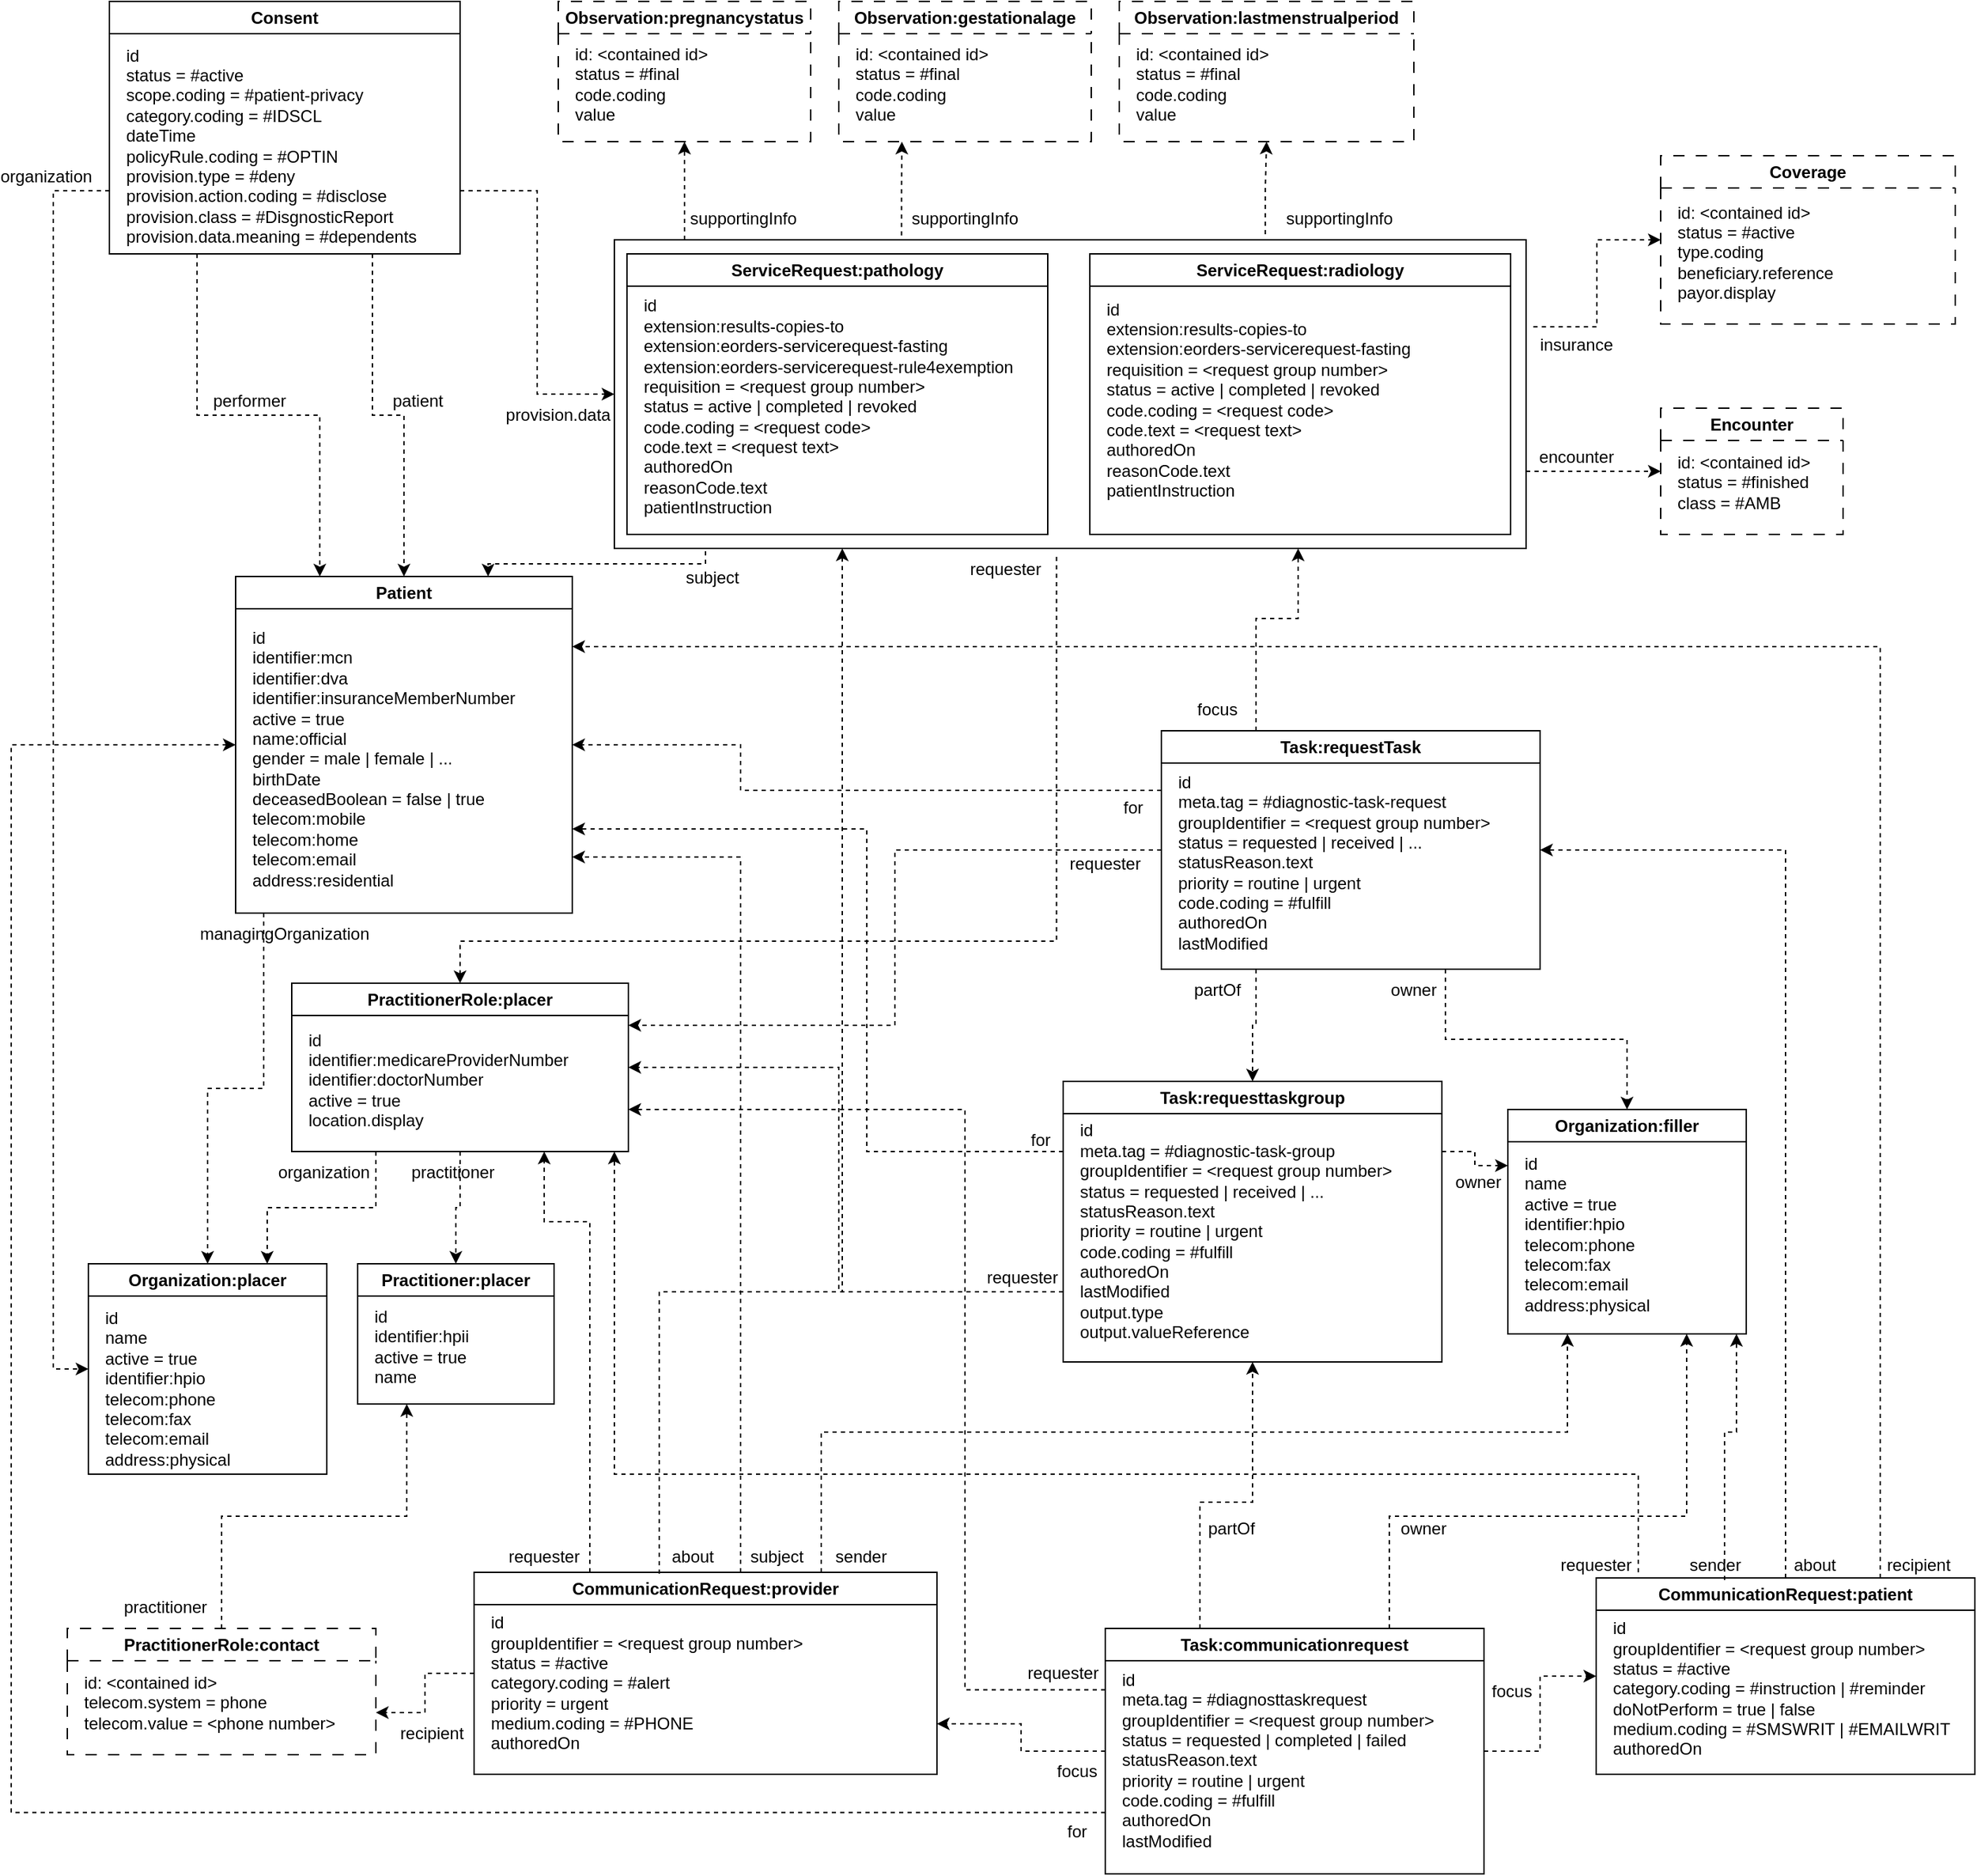 <mxfile version="22.0.3" type="device">
  <diagram name="Page-1" id="gE4kiXeh7UuOyHTcPQmp">
    <mxGraphModel dx="1434" dy="1176" grid="1" gridSize="10" guides="1" tooltips="1" connect="1" arrows="1" fold="1" page="1" pageScale="1" pageWidth="2000" pageHeight="2000" math="0" shadow="0">
      <root>
        <mxCell id="0" />
        <mxCell id="1" parent="0" />
        <mxCell id="3D396pU2Sm0mHhubN37W-6" value="Patient" style="swimlane;whiteSpace=wrap;html=1;" parent="1" vertex="1">
          <mxGeometry x="220" y="480" width="240" height="240" as="geometry" />
        </mxCell>
        <mxCell id="3D396pU2Sm0mHhubN37W-7" value="id&lt;br&gt;identifier:mcn&lt;br&gt;identifier:dva&lt;br&gt;identifier:insuranceMemberNumber&lt;br&gt;active = true&lt;br&gt;name:official&lt;br&gt;gender = male | female | ...&lt;br&gt;birthDate&lt;br&gt;deceasedBoolean = false | true&lt;br&gt;telecom:mobile&lt;br&gt;telecom:home&lt;br&gt;telecom:email&lt;br&gt;address:residential" style="text;html=1;align=left;verticalAlign=middle;resizable=0;points=[];autosize=1;strokeColor=none;fillColor=none;" parent="3D396pU2Sm0mHhubN37W-6" vertex="1">
          <mxGeometry x="10" y="30" width="210" height="200" as="geometry" />
        </mxCell>
        <mxCell id="3D396pU2Sm0mHhubN37W-8" value="Consent" style="swimlane;whiteSpace=wrap;html=1;" parent="1" vertex="1">
          <mxGeometry x="130" y="70" width="250" height="180" as="geometry">
            <mxRectangle x="100" y="100" width="90" height="30" as="alternateBounds" />
          </mxGeometry>
        </mxCell>
        <mxCell id="3D396pU2Sm0mHhubN37W-9" value="id&lt;br&gt;status = #active&lt;br&gt;scope.coding = #patient-privacy&lt;br&gt;category.coding = #IDSCL&lt;br&gt;dateTime&lt;br&gt;policyRule.coding = #OPTIN&lt;br&gt;provision.type = #deny&lt;br&gt;provision.action.coding = #disclose&lt;br&gt;provision.class = #DisgnosticReport&lt;br&gt;provision.data.meaning = #dependents" style="text;html=1;align=left;verticalAlign=middle;resizable=0;points=[];autosize=1;strokeColor=none;fillColor=none;rotation=0;" parent="3D396pU2Sm0mHhubN37W-8" vertex="1">
          <mxGeometry x="10" y="23" width="230" height="160" as="geometry" />
        </mxCell>
        <mxCell id="3D396pU2Sm0mHhubN37W-10" style="rounded=0;orthogonalLoop=1;jettySize=auto;html=1;dashed=1;exitX=0.75;exitY=1;exitDx=0;exitDy=0;edgeStyle=elbowEdgeStyle;elbow=vertical;" parent="1" source="3D396pU2Sm0mHhubN37W-8" target="3D396pU2Sm0mHhubN37W-6" edge="1">
          <mxGeometry relative="1" as="geometry" />
        </mxCell>
        <mxCell id="3D396pU2Sm0mHhubN37W-13" value="patient" style="text;html=1;strokeColor=none;fillColor=none;align=center;verticalAlign=middle;whiteSpace=wrap;rounded=0;" parent="1" vertex="1">
          <mxGeometry x="320" y="340" width="60" height="30" as="geometry" />
        </mxCell>
        <mxCell id="3D396pU2Sm0mHhubN37W-14" style="rounded=0;orthogonalLoop=1;jettySize=auto;html=1;dashed=1;entryX=0.25;entryY=0;entryDx=0;entryDy=0;exitX=0.25;exitY=1;exitDx=0;exitDy=0;edgeStyle=elbowEdgeStyle;elbow=vertical;" parent="1" source="3D396pU2Sm0mHhubN37W-8" target="3D396pU2Sm0mHhubN37W-6" edge="1">
          <mxGeometry relative="1" as="geometry">
            <mxPoint x="270" y="310" as="sourcePoint" />
            <mxPoint x="364" y="370" as="targetPoint" />
          </mxGeometry>
        </mxCell>
        <mxCell id="3D396pU2Sm0mHhubN37W-16" value="performer" style="text;html=1;strokeColor=none;fillColor=none;align=center;verticalAlign=middle;whiteSpace=wrap;rounded=0;" parent="1" vertex="1">
          <mxGeometry x="200" y="340" width="60" height="30" as="geometry" />
        </mxCell>
        <mxCell id="3D396pU2Sm0mHhubN37W-17" value="Organization:placer" style="swimlane;whiteSpace=wrap;html=1;" parent="1" vertex="1">
          <mxGeometry x="115" y="970" width="170" height="150" as="geometry" />
        </mxCell>
        <mxCell id="3D396pU2Sm0mHhubN37W-18" value="id&lt;br&gt;name&lt;br&gt;active = true&lt;br&gt;identifier:hpio&lt;br&gt;telecom:phone&lt;br&gt;telecom:fax&lt;br&gt;telecom:email&lt;br&gt;address:physical" style="text;html=1;align=left;verticalAlign=middle;resizable=0;points=[];autosize=1;strokeColor=none;fillColor=none;" parent="3D396pU2Sm0mHhubN37W-17" vertex="1">
          <mxGeometry x="10" y="24" width="110" height="130" as="geometry" />
        </mxCell>
        <mxCell id="3D396pU2Sm0mHhubN37W-19" style="rounded=0;orthogonalLoop=1;jettySize=auto;html=1;entryX=0;entryY=0.5;entryDx=0;entryDy=0;exitX=0;exitY=0.75;exitDx=0;exitDy=0;edgeStyle=elbowEdgeStyle;dashed=1;" parent="1" source="3D396pU2Sm0mHhubN37W-8" target="3D396pU2Sm0mHhubN37W-17" edge="1">
          <mxGeometry relative="1" as="geometry">
            <Array as="points">
              <mxPoint x="90" y="590" />
            </Array>
          </mxGeometry>
        </mxCell>
        <mxCell id="3D396pU2Sm0mHhubN37W-20" value="organization" style="text;html=1;strokeColor=none;fillColor=none;align=center;verticalAlign=middle;whiteSpace=wrap;rounded=0;" parent="1" vertex="1">
          <mxGeometry x="55" y="180" width="60" height="30" as="geometry" />
        </mxCell>
        <mxCell id="3D396pU2Sm0mHhubN37W-21" style="rounded=0;orthogonalLoop=1;jettySize=auto;html=1;dashed=1;edgeStyle=elbowEdgeStyle;entryX=0.5;entryY=0;entryDx=0;entryDy=0;exitX=0.25;exitY=0;exitDx=0;exitDy=0;elbow=vertical;" parent="1" source="3D396pU2Sm0mHhubN37W-22" target="3D396pU2Sm0mHhubN37W-17" edge="1">
          <mxGeometry relative="1" as="geometry">
            <mxPoint x="280" y="760" as="sourcePoint" />
            <mxPoint x="250" y="880" as="targetPoint" />
          </mxGeometry>
        </mxCell>
        <mxCell id="3D396pU2Sm0mHhubN37W-22" value="managingOrganization" style="text;html=1;strokeColor=none;fillColor=none;align=center;verticalAlign=middle;whiteSpace=wrap;rounded=0;" parent="1" vertex="1">
          <mxGeometry x="225" y="720" width="60" height="30" as="geometry" />
        </mxCell>
        <mxCell id="3D396pU2Sm0mHhubN37W-24" value="PractitionerRole:placer" style="swimlane;whiteSpace=wrap;html=1;" parent="1" vertex="1">
          <mxGeometry x="260" y="770" width="240" height="120" as="geometry" />
        </mxCell>
        <mxCell id="3D396pU2Sm0mHhubN37W-25" value="id&lt;br&gt;identifier:medicareProviderNumber&lt;br&gt;identifier:doctorNumber&lt;br&gt;active = true&lt;br&gt;location.display" style="text;html=1;align=left;verticalAlign=middle;resizable=0;points=[];autosize=1;strokeColor=none;fillColor=none;" parent="3D396pU2Sm0mHhubN37W-24" vertex="1">
          <mxGeometry x="10" y="24" width="210" height="90" as="geometry" />
        </mxCell>
        <mxCell id="3D396pU2Sm0mHhubN37W-26" style="rounded=0;orthogonalLoop=1;jettySize=auto;html=1;dashed=1;edgeStyle=elbowEdgeStyle;entryX=0.75;entryY=0;entryDx=0;entryDy=0;exitX=0.25;exitY=1;exitDx=0;exitDy=0;elbow=vertical;" parent="1" source="3D396pU2Sm0mHhubN37W-24" target="3D396pU2Sm0mHhubN37W-17" edge="1">
          <mxGeometry relative="1" as="geometry">
            <mxPoint x="290" y="720" as="sourcePoint" />
            <mxPoint x="270" y="980" as="targetPoint" />
          </mxGeometry>
        </mxCell>
        <mxCell id="3D396pU2Sm0mHhubN37W-27" value="organization" style="text;html=1;strokeColor=none;fillColor=none;align=center;verticalAlign=middle;whiteSpace=wrap;rounded=0;" parent="1" vertex="1">
          <mxGeometry x="253" y="890" width="60" height="30" as="geometry" />
        </mxCell>
        <mxCell id="3D396pU2Sm0mHhubN37W-28" value="Practitioner:placer" style="swimlane;whiteSpace=wrap;html=1;" parent="1" vertex="1">
          <mxGeometry x="307" y="970" width="140" height="100" as="geometry" />
        </mxCell>
        <mxCell id="3D396pU2Sm0mHhubN37W-29" value="id&lt;br&gt;identifier:hpii&lt;br&gt;active = true&lt;br&gt;name" style="text;html=1;align=left;verticalAlign=middle;resizable=0;points=[];autosize=1;strokeColor=none;fillColor=none;" parent="3D396pU2Sm0mHhubN37W-28" vertex="1">
          <mxGeometry x="10" y="24" width="90" height="70" as="geometry" />
        </mxCell>
        <mxCell id="3D396pU2Sm0mHhubN37W-30" style="rounded=0;orthogonalLoop=1;jettySize=auto;html=1;dashed=1;edgeStyle=elbowEdgeStyle;entryX=0.5;entryY=0;entryDx=0;entryDy=0;exitX=0.5;exitY=1;exitDx=0;exitDy=0;elbow=vertical;" parent="1" source="3D396pU2Sm0mHhubN37W-24" target="3D396pU2Sm0mHhubN37W-28" edge="1">
          <mxGeometry relative="1" as="geometry">
            <mxPoint x="440" y="900" as="sourcePoint" />
            <mxPoint x="330" y="980" as="targetPoint" />
          </mxGeometry>
        </mxCell>
        <mxCell id="3D396pU2Sm0mHhubN37W-31" value="practitioner" style="text;html=1;strokeColor=none;fillColor=none;align=center;verticalAlign=middle;whiteSpace=wrap;rounded=0;" parent="1" vertex="1">
          <mxGeometry x="345" y="890" width="60" height="30" as="geometry" />
        </mxCell>
        <mxCell id="3D396pU2Sm0mHhubN37W-32" value="ServiceRequest:pathology" style="swimlane;whiteSpace=wrap;html=1;" parent="1" vertex="1">
          <mxGeometry x="499" y="250" width="300" height="200" as="geometry" />
        </mxCell>
        <mxCell id="3D396pU2Sm0mHhubN37W-33" value="id&lt;br&gt;extension:results-copies-to&lt;br&gt;extension:eorders-servicerequest-fasting&lt;br&gt;extension:eorders-servicerequest-rule4exemption&lt;br&gt;requisition = &amp;lt;request group number&amp;gt;&lt;br&gt;status = active | completed | revoked&lt;br&gt;code.coding = &amp;lt;request code&amp;gt;&lt;br&gt;code.text = &amp;lt;request text&amp;gt;&lt;br&gt;authoredOn&lt;br&gt;reasonCode.text&lt;br&gt;patientInstruction" style="text;html=1;align=left;verticalAlign=middle;resizable=0;points=[];autosize=1;strokeColor=none;fillColor=none;" parent="3D396pU2Sm0mHhubN37W-32" vertex="1">
          <mxGeometry x="10" y="24" width="290" height="170" as="geometry" />
        </mxCell>
        <mxCell id="3D396pU2Sm0mHhubN37W-35" style="rounded=0;orthogonalLoop=1;jettySize=auto;html=1;dashed=1;edgeStyle=elbowEdgeStyle;entryX=0;entryY=0.5;entryDx=0;entryDy=0;exitX=1;exitY=0.75;exitDx=0;exitDy=0;" parent="1" source="3D396pU2Sm0mHhubN37W-8" target="3yaQ1Jv5y7EA4TqxkAmd-3" edge="1">
          <mxGeometry relative="1" as="geometry">
            <mxPoint x="480" y="240" as="sourcePoint" />
            <mxPoint x="350" y="490" as="targetPoint" />
          </mxGeometry>
        </mxCell>
        <mxCell id="3D396pU2Sm0mHhubN37W-36" value="provision.data" style="text;html=1;strokeColor=none;fillColor=none;align=center;verticalAlign=middle;whiteSpace=wrap;rounded=0;" parent="1" vertex="1">
          <mxGeometry x="420" y="350" width="60" height="30" as="geometry" />
        </mxCell>
        <mxCell id="3D396pU2Sm0mHhubN37W-37" style="rounded=0;orthogonalLoop=1;jettySize=auto;html=1;dashed=1;edgeStyle=elbowEdgeStyle;entryX=0.75;entryY=0;entryDx=0;entryDy=0;elbow=vertical;exitX=0.1;exitY=1.009;exitDx=0;exitDy=0;exitPerimeter=0;" parent="1" target="3D396pU2Sm0mHhubN37W-6" edge="1" source="3yaQ1Jv5y7EA4TqxkAmd-3">
          <mxGeometry relative="1" as="geometry">
            <mxPoint x="550" y="450" as="sourcePoint" />
            <mxPoint x="460" y="557.5" as="targetPoint" />
          </mxGeometry>
        </mxCell>
        <mxCell id="3D396pU2Sm0mHhubN37W-38" value="subject" style="text;html=1;strokeColor=none;fillColor=none;align=center;verticalAlign=middle;whiteSpace=wrap;rounded=0;" parent="1" vertex="1">
          <mxGeometry x="530" y="466" width="60" height="30" as="geometry" />
        </mxCell>
        <mxCell id="3D396pU2Sm0mHhubN37W-39" style="rounded=0;orthogonalLoop=1;jettySize=auto;html=1;dashed=1;edgeStyle=elbowEdgeStyle;elbow=vertical;entryX=0.5;entryY=0;entryDx=0;entryDy=0;exitX=0.485;exitY=1.027;exitDx=0;exitDy=0;exitPerimeter=0;" parent="1" target="3D396pU2Sm0mHhubN37W-24" edge="1" source="3yaQ1Jv5y7EA4TqxkAmd-3">
          <mxGeometry relative="1" as="geometry">
            <mxPoint x="640" y="450" as="sourcePoint" />
            <mxPoint x="500" y="720" as="targetPoint" />
            <Array as="points">
              <mxPoint x="550" y="740" />
            </Array>
          </mxGeometry>
        </mxCell>
        <mxCell id="3D396pU2Sm0mHhubN37W-40" value="requester" style="text;html=1;strokeColor=none;fillColor=none;align=center;verticalAlign=middle;whiteSpace=wrap;rounded=0;" parent="1" vertex="1">
          <mxGeometry x="739" y="460" width="60" height="30" as="geometry" />
        </mxCell>
        <mxCell id="3D396pU2Sm0mHhubN37W-41" value="Observation:pregnancystatus" style="swimlane;whiteSpace=wrap;html=1;dashed=1;dashPattern=8 8;" parent="1" vertex="1">
          <mxGeometry x="450" y="70" width="180" height="100" as="geometry" />
        </mxCell>
        <mxCell id="3D396pU2Sm0mHhubN37W-42" value="id: &amp;lt;contained id&amp;gt;&lt;br&gt;status = #final&lt;br&gt;code.coding&lt;br&gt;value" style="text;html=1;align=left;verticalAlign=middle;resizable=0;points=[];autosize=1;strokeColor=none;fillColor=none;" parent="3D396pU2Sm0mHhubN37W-41" vertex="1">
          <mxGeometry x="10" y="24" width="120" height="70" as="geometry" />
        </mxCell>
        <mxCell id="3D396pU2Sm0mHhubN37W-43" style="rounded=0;orthogonalLoop=1;jettySize=auto;html=1;dashed=1;edgeStyle=elbowEdgeStyle;entryX=0.5;entryY=1;entryDx=0;entryDy=0;exitX=0.077;exitY=0;exitDx=0;exitDy=0;elbow=vertical;exitPerimeter=0;" parent="1" source="3yaQ1Jv5y7EA4TqxkAmd-3" target="3D396pU2Sm0mHhubN37W-41" edge="1">
          <mxGeometry relative="1" as="geometry">
            <mxPoint x="480" y="245" as="sourcePoint" />
            <mxPoint x="580" y="410" as="targetPoint" />
          </mxGeometry>
        </mxCell>
        <mxCell id="3D396pU2Sm0mHhubN37W-44" value="supportingInfo" style="text;html=1;strokeColor=none;fillColor=none;align=center;verticalAlign=middle;whiteSpace=wrap;rounded=0;" parent="1" vertex="1">
          <mxGeometry x="552" y="210" width="60" height="30" as="geometry" />
        </mxCell>
        <mxCell id="3D396pU2Sm0mHhubN37W-45" value="Observation:gestationalage" style="swimlane;whiteSpace=wrap;html=1;dashed=1;dashPattern=8 8;" parent="1" vertex="1">
          <mxGeometry x="650" y="70" width="180" height="100" as="geometry" />
        </mxCell>
        <mxCell id="3D396pU2Sm0mHhubN37W-46" value="id: &amp;lt;contained id&amp;gt;&lt;br&gt;status = #final&lt;br&gt;code.coding&lt;br&gt;value" style="text;html=1;align=left;verticalAlign=middle;resizable=0;points=[];autosize=1;strokeColor=none;fillColor=none;" parent="3D396pU2Sm0mHhubN37W-45" vertex="1">
          <mxGeometry x="10" y="24" width="120" height="70" as="geometry" />
        </mxCell>
        <mxCell id="3D396pU2Sm0mHhubN37W-47" style="rounded=0;orthogonalLoop=1;jettySize=auto;html=1;dashed=1;edgeStyle=elbowEdgeStyle;exitX=0.315;exitY=-0.014;exitDx=0;exitDy=0;elbow=vertical;entryX=0.25;entryY=1;entryDx=0;entryDy=0;exitPerimeter=0;" parent="1" source="3yaQ1Jv5y7EA4TqxkAmd-3" target="3D396pU2Sm0mHhubN37W-45" edge="1">
          <mxGeometry relative="1" as="geometry">
            <mxPoint x="643" y="260" as="sourcePoint" />
            <mxPoint x="760" y="170" as="targetPoint" />
          </mxGeometry>
        </mxCell>
        <mxCell id="3D396pU2Sm0mHhubN37W-48" value="supportingInfo" style="text;html=1;strokeColor=none;fillColor=none;align=center;verticalAlign=middle;whiteSpace=wrap;rounded=0;" parent="1" vertex="1">
          <mxGeometry x="977" y="210" width="60" height="30" as="geometry" />
        </mxCell>
        <mxCell id="3D396pU2Sm0mHhubN37W-51" value="Observation:lastmenstrualperiod" style="swimlane;whiteSpace=wrap;html=1;dashed=1;dashPattern=8 8;" parent="1" vertex="1">
          <mxGeometry x="850" y="70" width="210" height="100" as="geometry" />
        </mxCell>
        <mxCell id="3D396pU2Sm0mHhubN37W-52" value="id: &amp;lt;contained id&amp;gt;&lt;br&gt;status = #final&lt;br&gt;code.coding&lt;br&gt;value" style="text;html=1;align=left;verticalAlign=middle;resizable=0;points=[];autosize=1;strokeColor=none;fillColor=none;" parent="3D396pU2Sm0mHhubN37W-51" vertex="1">
          <mxGeometry x="10" y="24" width="120" height="70" as="geometry" />
        </mxCell>
        <mxCell id="3D396pU2Sm0mHhubN37W-53" style="rounded=0;orthogonalLoop=1;jettySize=auto;html=1;dashed=1;edgeStyle=elbowEdgeStyle;exitX=0.714;exitY=-0.018;exitDx=0;exitDy=0;elbow=vertical;entryX=0.5;entryY=1;entryDx=0;entryDy=0;exitPerimeter=0;" parent="1" source="3yaQ1Jv5y7EA4TqxkAmd-3" target="3D396pU2Sm0mHhubN37W-51" edge="1">
          <mxGeometry relative="1" as="geometry">
            <mxPoint x="705" y="260" as="sourcePoint" />
            <mxPoint x="770" y="180" as="targetPoint" />
          </mxGeometry>
        </mxCell>
        <mxCell id="3D396pU2Sm0mHhubN37W-54" value="supportingInfo" style="text;html=1;strokeColor=none;fillColor=none;align=center;verticalAlign=middle;whiteSpace=wrap;rounded=0;" parent="1" vertex="1">
          <mxGeometry x="710" y="210" width="60" height="30" as="geometry" />
        </mxCell>
        <mxCell id="3D396pU2Sm0mHhubN37W-56" value="Coverage" style="swimlane;whiteSpace=wrap;html=1;dashed=1;dashPattern=8 8;" parent="1" vertex="1">
          <mxGeometry x="1236" y="180" width="210" height="120" as="geometry" />
        </mxCell>
        <mxCell id="3D396pU2Sm0mHhubN37W-57" value="id: &amp;lt;contained id&amp;gt;&lt;br&gt;status = #active&lt;br&gt;type.coding&lt;br&gt;beneficiary.reference&lt;br&gt;payor.display" style="text;html=1;align=left;verticalAlign=middle;resizable=0;points=[];autosize=1;strokeColor=none;fillColor=none;" parent="3D396pU2Sm0mHhubN37W-56" vertex="1">
          <mxGeometry x="10" y="24" width="130" height="90" as="geometry" />
        </mxCell>
        <mxCell id="3D396pU2Sm0mHhubN37W-58" style="rounded=0;orthogonalLoop=1;jettySize=auto;html=1;dashed=1;edgeStyle=elbowEdgeStyle;entryX=0;entryY=0.5;entryDx=0;entryDy=0;exitX=1.008;exitY=0.282;exitDx=0;exitDy=0;exitPerimeter=0;" parent="1" source="3yaQ1Jv5y7EA4TqxkAmd-3" target="3D396pU2Sm0mHhubN37W-56" edge="1">
          <mxGeometry relative="1" as="geometry">
            <mxPoint x="1136" y="300" as="sourcePoint" />
            <mxPoint x="1281" y="180" as="targetPoint" />
          </mxGeometry>
        </mxCell>
        <mxCell id="3D396pU2Sm0mHhubN37W-59" value="insurance" style="text;html=1;strokeColor=none;fillColor=none;align=center;verticalAlign=middle;whiteSpace=wrap;rounded=0;" parent="1" vertex="1">
          <mxGeometry x="1146" y="300" width="60" height="30" as="geometry" />
        </mxCell>
        <mxCell id="3D396pU2Sm0mHhubN37W-60" value="Encounter" style="swimlane;whiteSpace=wrap;html=1;dashed=1;dashPattern=8 8;" parent="1" vertex="1">
          <mxGeometry x="1236" y="360" width="130" height="90" as="geometry" />
        </mxCell>
        <mxCell id="3D396pU2Sm0mHhubN37W-61" value="id: &amp;lt;contained id&amp;gt;&lt;br&gt;status = #finished&lt;br&gt;class = #AMB" style="text;html=1;align=left;verticalAlign=middle;resizable=0;points=[];autosize=1;strokeColor=none;fillColor=none;" parent="3D396pU2Sm0mHhubN37W-60" vertex="1">
          <mxGeometry x="10" y="23" width="120" height="60" as="geometry" />
        </mxCell>
        <mxCell id="3D396pU2Sm0mHhubN37W-62" value="encounter" style="text;html=1;strokeColor=none;fillColor=none;align=center;verticalAlign=middle;whiteSpace=wrap;rounded=0;" parent="1" vertex="1">
          <mxGeometry x="1146" y="380" width="60" height="30" as="geometry" />
        </mxCell>
        <mxCell id="3D396pU2Sm0mHhubN37W-63" style="rounded=0;orthogonalLoop=1;jettySize=auto;html=1;dashed=1;edgeStyle=elbowEdgeStyle;exitX=1;exitY=0.75;exitDx=0;exitDy=0;entryX=0;entryY=0.5;entryDx=0;entryDy=0;" parent="1" source="3yaQ1Jv5y7EA4TqxkAmd-3" target="3D396pU2Sm0mHhubN37W-60" edge="1">
          <mxGeometry relative="1" as="geometry">
            <mxPoint x="1136" y="350" as="sourcePoint" />
            <mxPoint x="1281" y="180" as="targetPoint" />
          </mxGeometry>
        </mxCell>
        <mxCell id="3D396pU2Sm0mHhubN37W-64" value="Task:requestTask" style="swimlane;whiteSpace=wrap;html=1;" parent="1" vertex="1">
          <mxGeometry x="880" y="590" width="270" height="170" as="geometry" />
        </mxCell>
        <mxCell id="3D396pU2Sm0mHhubN37W-65" value="id&lt;br&gt;meta.tag = #diagnostic-task-request&lt;br&gt;groupIdentifier = &amp;lt;request group number&amp;gt;&lt;br&gt;status = requested | received | ...&lt;br&gt;statusReason.text&lt;br&gt;priority = routine | urgent&lt;br&gt;code.coding = #fulfill&lt;br&gt;authoredOn&lt;br&gt;lastModified" style="text;html=1;align=left;verticalAlign=middle;resizable=0;points=[];autosize=1;strokeColor=none;fillColor=none;" parent="3D396pU2Sm0mHhubN37W-64" vertex="1">
          <mxGeometry x="10" y="24" width="250" height="140" as="geometry" />
        </mxCell>
        <mxCell id="3D396pU2Sm0mHhubN37W-66" style="rounded=0;orthogonalLoop=1;jettySize=auto;html=1;dashed=1;edgeStyle=elbowEdgeStyle;exitX=0.25;exitY=0;exitDx=0;exitDy=0;entryX=0.75;entryY=1;entryDx=0;entryDy=0;elbow=vertical;" parent="1" source="3D396pU2Sm0mHhubN37W-64" target="3yaQ1Jv5y7EA4TqxkAmd-3" edge="1">
          <mxGeometry relative="1" as="geometry">
            <mxPoint x="830" y="360" as="sourcePoint" />
            <mxPoint x="930" y="455" as="targetPoint" />
            <Array as="points">
              <mxPoint x="840" y="510" />
            </Array>
          </mxGeometry>
        </mxCell>
        <mxCell id="3D396pU2Sm0mHhubN37W-67" value="focus" style="text;html=1;strokeColor=none;fillColor=none;align=center;verticalAlign=middle;whiteSpace=wrap;rounded=0;" parent="1" vertex="1">
          <mxGeometry x="890" y="560" width="60" height="30" as="geometry" />
        </mxCell>
        <mxCell id="3D396pU2Sm0mHhubN37W-68" style="rounded=0;orthogonalLoop=1;jettySize=auto;html=1;dashed=1;edgeStyle=elbowEdgeStyle;exitX=0;exitY=0.25;exitDx=0;exitDy=0;entryX=1;entryY=0.5;entryDx=0;entryDy=0;" parent="1" source="3D396pU2Sm0mHhubN37W-64" target="3D396pU2Sm0mHhubN37W-6" edge="1">
          <mxGeometry relative="1" as="geometry">
            <mxPoint x="865" y="560" as="sourcePoint" />
            <mxPoint x="755" y="460" as="targetPoint" />
            <Array as="points">
              <mxPoint x="580" y="560" />
            </Array>
          </mxGeometry>
        </mxCell>
        <mxCell id="3D396pU2Sm0mHhubN37W-69" value="for" style="text;html=1;strokeColor=none;fillColor=none;align=center;verticalAlign=middle;whiteSpace=wrap;rounded=0;" parent="1" vertex="1">
          <mxGeometry x="830" y="630" width="60" height="30" as="geometry" />
        </mxCell>
        <mxCell id="3D396pU2Sm0mHhubN37W-70" style="rounded=0;orthogonalLoop=1;jettySize=auto;html=1;dashed=1;edgeStyle=elbowEdgeStyle;exitX=0;exitY=0.5;exitDx=0;exitDy=0;entryX=1;entryY=0.25;entryDx=0;entryDy=0;" parent="1" source="3D396pU2Sm0mHhubN37W-64" target="3D396pU2Sm0mHhubN37W-24" edge="1">
          <mxGeometry relative="1" as="geometry">
            <mxPoint x="960" y="825" as="sourcePoint" />
            <mxPoint x="630" y="770" as="targetPoint" />
          </mxGeometry>
        </mxCell>
        <mxCell id="3D396pU2Sm0mHhubN37W-72" value="requester" style="text;html=1;strokeColor=none;fillColor=none;align=center;verticalAlign=middle;whiteSpace=wrap;rounded=0;" parent="1" vertex="1">
          <mxGeometry x="810" y="670" width="60" height="30" as="geometry" />
        </mxCell>
        <mxCell id="3D396pU2Sm0mHhubN37W-73" value="Task:requesttaskgroup" style="swimlane;whiteSpace=wrap;html=1;" parent="1" vertex="1">
          <mxGeometry x="810" y="840" width="270" height="200" as="geometry" />
        </mxCell>
        <mxCell id="3D396pU2Sm0mHhubN37W-74" value="id&lt;br&gt;meta.tag = #diagnostic-task-group&lt;br&gt;groupIdentifier = &amp;lt;request group number&amp;gt;&lt;br&gt;status = requested | received | ...&lt;br&gt;statusReason.text&lt;br&gt;priority = routine | urgent&lt;br&gt;code.coding = #fulfill&lt;br&gt;authoredOn&lt;br&gt;lastModified&lt;br&gt;output.type&lt;br&gt;output.valueReference" style="text;html=1;align=left;verticalAlign=middle;resizable=0;points=[];autosize=1;strokeColor=none;fillColor=none;" parent="3D396pU2Sm0mHhubN37W-73" vertex="1">
          <mxGeometry x="10" y="22" width="250" height="170" as="geometry" />
        </mxCell>
        <mxCell id="3D396pU2Sm0mHhubN37W-75" style="rounded=0;orthogonalLoop=1;jettySize=auto;html=1;dashed=1;edgeStyle=elbowEdgeStyle;exitX=0.25;exitY=1;exitDx=0;exitDy=0;entryX=0.5;entryY=0;entryDx=0;entryDy=0;elbow=vertical;" parent="1" source="3D396pU2Sm0mHhubN37W-64" target="3D396pU2Sm0mHhubN37W-73" edge="1">
          <mxGeometry relative="1" as="geometry">
            <mxPoint x="800" y="645" as="sourcePoint" />
            <mxPoint x="620" y="810" as="targetPoint" />
          </mxGeometry>
        </mxCell>
        <mxCell id="3D396pU2Sm0mHhubN37W-76" value="partOf" style="text;html=1;strokeColor=none;fillColor=none;align=center;verticalAlign=middle;whiteSpace=wrap;rounded=0;" parent="1" vertex="1">
          <mxGeometry x="890" y="760" width="60" height="30" as="geometry" />
        </mxCell>
        <mxCell id="3D396pU2Sm0mHhubN37W-77" style="rounded=0;orthogonalLoop=1;jettySize=auto;html=1;dashed=1;edgeStyle=elbowEdgeStyle;exitX=0;exitY=0.75;exitDx=0;exitDy=0;entryX=1;entryY=0.5;entryDx=0;entryDy=0;" parent="1" source="3D396pU2Sm0mHhubN37W-73" target="3D396pU2Sm0mHhubN37W-24" edge="1">
          <mxGeometry relative="1" as="geometry">
            <mxPoint x="800" y="645" as="sourcePoint" />
            <mxPoint x="620" y="810" as="targetPoint" />
            <Array as="points">
              <mxPoint x="650" y="920" />
            </Array>
          </mxGeometry>
        </mxCell>
        <mxCell id="3D396pU2Sm0mHhubN37W-78" value="requester" style="text;html=1;strokeColor=none;fillColor=none;align=center;verticalAlign=middle;whiteSpace=wrap;rounded=0;" parent="1" vertex="1">
          <mxGeometry x="751" y="965" width="60" height="30" as="geometry" />
        </mxCell>
        <mxCell id="3D396pU2Sm0mHhubN37W-79" style="rounded=0;orthogonalLoop=1;jettySize=auto;html=1;dashed=1;edgeStyle=elbowEdgeStyle;exitX=0;exitY=0.25;exitDx=0;exitDy=0;entryX=1;entryY=0.75;entryDx=0;entryDy=0;" parent="1" source="3D396pU2Sm0mHhubN37W-73" target="3D396pU2Sm0mHhubN37W-6" edge="1">
          <mxGeometry relative="1" as="geometry">
            <mxPoint x="800" y="603" as="sourcePoint" />
            <mxPoint x="470" y="548" as="targetPoint" />
            <Array as="points">
              <mxPoint x="670" y="750" />
            </Array>
          </mxGeometry>
        </mxCell>
        <mxCell id="3D396pU2Sm0mHhubN37W-80" value="for" style="text;html=1;strokeColor=none;fillColor=none;align=center;verticalAlign=middle;whiteSpace=wrap;rounded=0;" parent="1" vertex="1">
          <mxGeometry x="764" y="867" width="60" height="30" as="geometry" />
        </mxCell>
        <mxCell id="3D396pU2Sm0mHhubN37W-81" value="CommunicationRequest:patient" style="swimlane;whiteSpace=wrap;html=1;" parent="1" vertex="1">
          <mxGeometry x="1190" y="1194" width="270" height="140" as="geometry" />
        </mxCell>
        <mxCell id="3D396pU2Sm0mHhubN37W-82" value="id&lt;br&gt;groupIdentifier = &amp;lt;request group number&amp;gt;&lt;br&gt;status = #active&lt;br&gt;category.coding = #instruction | #reminder&lt;br&gt;doNotPerform = true | false&lt;br&gt;medium.coding = #SMSWRIT | #EMAILWRIT&lt;br&gt;authoredOn" style="text;html=1;align=left;verticalAlign=middle;resizable=0;points=[];autosize=1;strokeColor=none;fillColor=none;" parent="3D396pU2Sm0mHhubN37W-81" vertex="1">
          <mxGeometry x="10" y="24" width="260" height="110" as="geometry" />
        </mxCell>
        <mxCell id="3D396pU2Sm0mHhubN37W-83" value="CommunicationRequest:provider" style="swimlane;whiteSpace=wrap;html=1;" parent="1" vertex="1">
          <mxGeometry x="390" y="1190" width="330" height="144" as="geometry" />
        </mxCell>
        <mxCell id="3D396pU2Sm0mHhubN37W-84" value="id&lt;br&gt;groupIdentifier = &amp;lt;request group number&amp;gt;&lt;br&gt;status = #active&lt;br&gt;category.coding = #alert&lt;br&gt;priority = urgent&lt;br&gt;medium.coding = #PHONE&lt;br&gt;authoredOn" style="text;html=1;align=left;verticalAlign=middle;resizable=0;points=[];autosize=1;strokeColor=none;fillColor=none;" parent="3D396pU2Sm0mHhubN37W-83" vertex="1">
          <mxGeometry x="10" y="24" width="250" height="110" as="geometry" />
        </mxCell>
        <mxCell id="3D396pU2Sm0mHhubN37W-85" value="PractitionerRole:contact" style="swimlane;whiteSpace=wrap;html=1;dashed=1;dashPattern=8 8;" parent="1" vertex="1">
          <mxGeometry x="100" y="1230" width="220" height="90" as="geometry" />
        </mxCell>
        <mxCell id="3D396pU2Sm0mHhubN37W-86" value="id: &amp;lt;contained id&amp;gt;&lt;br&gt;telecom.system = phone&lt;br&gt;telecom.value = &amp;lt;phone number&amp;gt;" style="text;html=1;align=left;verticalAlign=middle;resizable=0;points=[];autosize=1;strokeColor=none;fillColor=none;" parent="3D396pU2Sm0mHhubN37W-85" vertex="1">
          <mxGeometry x="10" y="23" width="200" height="60" as="geometry" />
        </mxCell>
        <mxCell id="3D396pU2Sm0mHhubN37W-87" style="rounded=0;orthogonalLoop=1;jettySize=auto;html=1;dashed=1;edgeStyle=elbowEdgeStyle;exitX=0;exitY=0.5;exitDx=0;exitDy=0;" parent="1" source="3D396pU2Sm0mHhubN37W-83" edge="1">
          <mxGeometry relative="1" as="geometry">
            <mxPoint x="400" y="990" as="sourcePoint" />
            <mxPoint x="320" y="1290" as="targetPoint" />
          </mxGeometry>
        </mxCell>
        <mxCell id="3D396pU2Sm0mHhubN37W-88" value="recipient" style="text;html=1;strokeColor=none;fillColor=none;align=center;verticalAlign=middle;whiteSpace=wrap;rounded=0;" parent="1" vertex="1">
          <mxGeometry x="330" y="1290" width="60" height="30" as="geometry" />
        </mxCell>
        <mxCell id="3D396pU2Sm0mHhubN37W-90" style="rounded=0;orthogonalLoop=1;jettySize=auto;html=1;dashed=1;edgeStyle=elbowEdgeStyle;exitX=0.5;exitY=0;exitDx=0;exitDy=0;entryX=0.25;entryY=1;entryDx=0;entryDy=0;elbow=vertical;" parent="1" source="3D396pU2Sm0mHhubN37W-85" target="3D396pU2Sm0mHhubN37W-28" edge="1">
          <mxGeometry relative="1" as="geometry">
            <mxPoint x="400" y="1272" as="sourcePoint" />
            <mxPoint x="330" y="1300" as="targetPoint" />
          </mxGeometry>
        </mxCell>
        <mxCell id="3D396pU2Sm0mHhubN37W-91" value="practitioner" style="text;html=1;strokeColor=none;fillColor=none;align=center;verticalAlign=middle;whiteSpace=wrap;rounded=0;" parent="1" vertex="1">
          <mxGeometry x="140" y="1200" width="60" height="30" as="geometry" />
        </mxCell>
        <mxCell id="3D396pU2Sm0mHhubN37W-92" style="rounded=0;orthogonalLoop=1;jettySize=auto;html=1;dashed=1;edgeStyle=elbowEdgeStyle;exitX=0.25;exitY=0;exitDx=0;exitDy=0;elbow=vertical;entryX=0.75;entryY=1;entryDx=0;entryDy=0;" parent="1" source="3D396pU2Sm0mHhubN37W-83" target="3D396pU2Sm0mHhubN37W-24" edge="1">
          <mxGeometry relative="1" as="geometry">
            <mxPoint x="220" y="1240" as="sourcePoint" />
            <mxPoint x="490" y="890" as="targetPoint" />
            <Array as="points">
              <mxPoint x="460" y="940" />
            </Array>
          </mxGeometry>
        </mxCell>
        <mxCell id="3D396pU2Sm0mHhubN37W-93" value="requester" style="text;html=1;strokeColor=none;fillColor=none;align=center;verticalAlign=middle;whiteSpace=wrap;rounded=0;" parent="1" vertex="1">
          <mxGeometry x="410" y="1164" width="60" height="30" as="geometry" />
        </mxCell>
        <mxCell id="3D396pU2Sm0mHhubN37W-94" value="Task:communicationrequest" style="swimlane;whiteSpace=wrap;html=1;" parent="1" vertex="1">
          <mxGeometry x="840" y="1230" width="270" height="175" as="geometry" />
        </mxCell>
        <mxCell id="3D396pU2Sm0mHhubN37W-95" value="id&lt;br&gt;meta.tag = #diagnosttaskrequest&lt;br&gt;groupIdentifier = &amp;lt;request group number&amp;gt;&lt;br&gt;status = requested | completed | failed&lt;br&gt;statusReason.text&lt;br&gt;priority = routine | urgent&lt;br&gt;code.coding = #fulfill&lt;br&gt;authoredOn&lt;br&gt;lastModified" style="text;html=1;align=left;verticalAlign=middle;resizable=0;points=[];autosize=1;strokeColor=none;fillColor=none;" parent="3D396pU2Sm0mHhubN37W-94" vertex="1">
          <mxGeometry x="10" y="24" width="250" height="140" as="geometry" />
        </mxCell>
        <mxCell id="3D396pU2Sm0mHhubN37W-96" value="Organization:filler" style="swimlane;whiteSpace=wrap;html=1;" parent="1" vertex="1">
          <mxGeometry x="1127" y="860" width="170" height="160" as="geometry" />
        </mxCell>
        <mxCell id="3D396pU2Sm0mHhubN37W-97" value="id&lt;br&gt;name&lt;br&gt;active = true&lt;br&gt;identifier:hpio&lt;br&gt;telecom:phone&lt;br&gt;telecom:fax&lt;br&gt;telecom:email&lt;br&gt;address:physical" style="text;html=1;align=left;verticalAlign=middle;resizable=0;points=[];autosize=1;strokeColor=none;fillColor=none;" parent="3D396pU2Sm0mHhubN37W-96" vertex="1">
          <mxGeometry x="10" y="24" width="110" height="130" as="geometry" />
        </mxCell>
        <mxCell id="3D396pU2Sm0mHhubN37W-98" style="rounded=0;orthogonalLoop=1;jettySize=auto;html=1;dashed=1;edgeStyle=elbowEdgeStyle;entryX=0.5;entryY=0;entryDx=0;entryDy=0;elbow=vertical;exitX=0.75;exitY=1;exitDx=0;exitDy=0;" parent="1" source="3D396pU2Sm0mHhubN37W-64" target="3D396pU2Sm0mHhubN37W-96" edge="1">
          <mxGeometry relative="1" as="geometry">
            <mxPoint x="1110" y="700" as="sourcePoint" />
            <mxPoint x="920" y="830" as="targetPoint" />
          </mxGeometry>
        </mxCell>
        <mxCell id="3D396pU2Sm0mHhubN37W-99" value="owner" style="text;html=1;strokeColor=none;fillColor=none;align=center;verticalAlign=middle;whiteSpace=wrap;rounded=0;" parent="1" vertex="1">
          <mxGeometry x="1030" y="760" width="60" height="30" as="geometry" />
        </mxCell>
        <mxCell id="3D396pU2Sm0mHhubN37W-100" style="rounded=0;orthogonalLoop=1;jettySize=auto;html=1;dashed=1;edgeStyle=elbowEdgeStyle;entryX=0;entryY=0.25;entryDx=0;entryDy=0;exitX=1;exitY=0.25;exitDx=0;exitDy=0;" parent="1" source="3D396pU2Sm0mHhubN37W-73" target="3D396pU2Sm0mHhubN37W-96" edge="1">
          <mxGeometry relative="1" as="geometry">
            <mxPoint x="1070" y="860" as="sourcePoint" />
            <mxPoint x="1185" y="920" as="targetPoint" />
          </mxGeometry>
        </mxCell>
        <mxCell id="3D396pU2Sm0mHhubN37W-101" value="owner" style="text;html=1;strokeColor=none;fillColor=none;align=center;verticalAlign=middle;whiteSpace=wrap;rounded=0;" parent="1" vertex="1">
          <mxGeometry x="1076" y="897" width="60" height="30" as="geometry" />
        </mxCell>
        <mxCell id="3D396pU2Sm0mHhubN37W-102" style="rounded=0;orthogonalLoop=1;jettySize=auto;html=1;dashed=1;edgeStyle=elbowEdgeStyle;exitX=0.75;exitY=0;exitDx=0;exitDy=0;entryX=0.25;entryY=1;entryDx=0;entryDy=0;elbow=vertical;" parent="1" source="3D396pU2Sm0mHhubN37W-83" target="3D396pU2Sm0mHhubN37W-96" edge="1">
          <mxGeometry relative="1" as="geometry">
            <mxPoint x="1060" y="880" as="sourcePoint" />
            <mxPoint x="1060" y="1050" as="targetPoint" />
            <Array as="points">
              <mxPoint x="900" y="1090" />
            </Array>
          </mxGeometry>
        </mxCell>
        <mxCell id="3D396pU2Sm0mHhubN37W-103" value="sender" style="text;html=1;strokeColor=none;fillColor=none;align=center;verticalAlign=middle;whiteSpace=wrap;rounded=0;" parent="1" vertex="1">
          <mxGeometry x="636" y="1164" width="60" height="30" as="geometry" />
        </mxCell>
        <mxCell id="3D396pU2Sm0mHhubN37W-105" style="rounded=0;orthogonalLoop=1;jettySize=auto;html=1;dashed=1;edgeStyle=elbowEdgeStyle;exitX=1;exitY=0.5;exitDx=0;exitDy=0;entryX=0;entryY=0.5;entryDx=0;entryDy=0;" parent="1" source="3D396pU2Sm0mHhubN37W-94" target="3D396pU2Sm0mHhubN37W-81" edge="1">
          <mxGeometry relative="1" as="geometry">
            <mxPoint x="648" y="1200" as="sourcePoint" />
            <mxPoint x="1193" y="1080" as="targetPoint" />
          </mxGeometry>
        </mxCell>
        <mxCell id="3D396pU2Sm0mHhubN37W-106" value="focus" style="text;html=1;strokeColor=none;fillColor=none;align=center;verticalAlign=middle;whiteSpace=wrap;rounded=0;" parent="1" vertex="1">
          <mxGeometry x="1100" y="1260" width="60" height="30" as="geometry" />
        </mxCell>
        <mxCell id="3D396pU2Sm0mHhubN37W-107" style="rounded=0;orthogonalLoop=1;jettySize=auto;html=1;dashed=1;edgeStyle=elbowEdgeStyle;exitX=0;exitY=0.5;exitDx=0;exitDy=0;entryX=1;entryY=0.75;entryDx=0;entryDy=0;" parent="1" source="3D396pU2Sm0mHhubN37W-94" target="3D396pU2Sm0mHhubN37W-83" edge="1">
          <mxGeometry relative="1" as="geometry">
            <mxPoint x="1120" y="1268" as="sourcePoint" />
            <mxPoint x="1200" y="1274" as="targetPoint" />
          </mxGeometry>
        </mxCell>
        <mxCell id="3D396pU2Sm0mHhubN37W-108" value="focus" style="text;html=1;strokeColor=none;fillColor=none;align=center;verticalAlign=middle;whiteSpace=wrap;rounded=0;" parent="1" vertex="1">
          <mxGeometry x="790" y="1317" width="60" height="30" as="geometry" />
        </mxCell>
        <mxCell id="3D396pU2Sm0mHhubN37W-109" style="rounded=0;orthogonalLoop=1;jettySize=auto;html=1;dashed=1;edgeStyle=elbowEdgeStyle;" parent="1" edge="1">
          <mxGeometry relative="1" as="geometry">
            <mxPoint x="580" y="1190" as="sourcePoint" />
            <mxPoint x="460" y="680" as="targetPoint" />
            <Array as="points">
              <mxPoint x="580" y="930" />
            </Array>
          </mxGeometry>
        </mxCell>
        <mxCell id="3D396pU2Sm0mHhubN37W-110" value="subject" style="text;html=1;strokeColor=none;fillColor=none;align=center;verticalAlign=middle;whiteSpace=wrap;rounded=0;" parent="1" vertex="1">
          <mxGeometry x="576" y="1164" width="60" height="30" as="geometry" />
        </mxCell>
        <mxCell id="3D396pU2Sm0mHhubN37W-111" style="rounded=0;orthogonalLoop=1;jettySize=auto;html=1;dashed=1;edgeStyle=elbowEdgeStyle;exitX=0.4;exitY=0.007;exitDx=0;exitDy=0;exitPerimeter=0;elbow=vertical;entryX=0.25;entryY=1;entryDx=0;entryDy=0;" parent="1" source="3D396pU2Sm0mHhubN37W-83" edge="1" target="3yaQ1Jv5y7EA4TqxkAmd-3">
          <mxGeometry relative="1" as="geometry">
            <mxPoint x="590" y="1200" as="sourcePoint" />
            <mxPoint x="610" y="450" as="targetPoint" />
            <Array as="points">
              <mxPoint x="555" y="990" />
            </Array>
          </mxGeometry>
        </mxCell>
        <mxCell id="3D396pU2Sm0mHhubN37W-112" value="about" style="text;html=1;strokeColor=none;fillColor=none;align=center;verticalAlign=middle;whiteSpace=wrap;rounded=0;" parent="1" vertex="1">
          <mxGeometry x="516" y="1164" width="60" height="30" as="geometry" />
        </mxCell>
        <mxCell id="3D396pU2Sm0mHhubN37W-113" style="rounded=0;orthogonalLoop=1;jettySize=auto;html=1;dashed=1;edgeStyle=elbowEdgeStyle;exitX=0.75;exitY=0;exitDx=0;exitDy=0;elbow=vertical;" parent="1" source="3D396pU2Sm0mHhubN37W-81" edge="1">
          <mxGeometry relative="1" as="geometry">
            <mxPoint x="648" y="1200" as="sourcePoint" />
            <mxPoint x="460" y="530" as="targetPoint" />
            <Array as="points">
              <mxPoint x="960" y="530" />
            </Array>
          </mxGeometry>
        </mxCell>
        <mxCell id="3D396pU2Sm0mHhubN37W-114" value="recipient" style="text;html=1;strokeColor=none;fillColor=none;align=center;verticalAlign=middle;whiteSpace=wrap;rounded=0;" parent="1" vertex="1">
          <mxGeometry x="1390" y="1170" width="60" height="30" as="geometry" />
        </mxCell>
        <mxCell id="3D396pU2Sm0mHhubN37W-115" style="rounded=0;orthogonalLoop=1;jettySize=auto;html=1;dashed=1;edgeStyle=elbowEdgeStyle;elbow=vertical;" parent="1" edge="1">
          <mxGeometry relative="1" as="geometry">
            <mxPoint x="1220" y="1190" as="sourcePoint" />
            <mxPoint x="490" y="890" as="targetPoint" />
            <Array as="points">
              <mxPoint x="860" y="1120" />
            </Array>
          </mxGeometry>
        </mxCell>
        <mxCell id="3D396pU2Sm0mHhubN37W-117" value="requester" style="text;html=1;strokeColor=none;fillColor=none;align=center;verticalAlign=middle;whiteSpace=wrap;rounded=0;" parent="1" vertex="1">
          <mxGeometry x="1160" y="1170" width="60" height="30" as="geometry" />
        </mxCell>
        <mxCell id="3D396pU2Sm0mHhubN37W-118" style="rounded=0;orthogonalLoop=1;jettySize=auto;html=1;dashed=1;edgeStyle=elbowEdgeStyle;exitX=0.5;exitY=0;exitDx=0;exitDy=0;elbow=vertical;entryX=1;entryY=0.5;entryDx=0;entryDy=0;" parent="1" source="3D396pU2Sm0mHhubN37W-81" target="3D396pU2Sm0mHhubN37W-64" edge="1">
          <mxGeometry relative="1" as="geometry">
            <mxPoint x="1403" y="1204" as="sourcePoint" />
            <mxPoint x="1190" y="690" as="targetPoint" />
            <Array as="points">
              <mxPoint x="1240" y="675" />
            </Array>
          </mxGeometry>
        </mxCell>
        <mxCell id="3D396pU2Sm0mHhubN37W-119" value="about" style="text;html=1;strokeColor=none;fillColor=none;align=center;verticalAlign=middle;whiteSpace=wrap;rounded=0;" parent="1" vertex="1">
          <mxGeometry x="1316" y="1170" width="60" height="30" as="geometry" />
        </mxCell>
        <mxCell id="3D396pU2Sm0mHhubN37W-120" style="rounded=0;orthogonalLoop=1;jettySize=auto;html=1;dashed=1;edgeStyle=elbowEdgeStyle;exitX=0.339;exitY=0.011;exitDx=0;exitDy=0;elbow=vertical;exitPerimeter=0;" parent="1" source="3D396pU2Sm0mHhubN37W-81" edge="1">
          <mxGeometry relative="1" as="geometry">
            <mxPoint x="1403" y="1204" as="sourcePoint" />
            <mxPoint x="1290" y="1020" as="targetPoint" />
            <Array as="points">
              <mxPoint x="1290" y="1090" />
            </Array>
          </mxGeometry>
        </mxCell>
        <mxCell id="3D396pU2Sm0mHhubN37W-121" value="sender" style="text;html=1;strokeColor=none;fillColor=none;align=center;verticalAlign=middle;whiteSpace=wrap;rounded=0;" parent="1" vertex="1">
          <mxGeometry x="1245" y="1170" width="60" height="30" as="geometry" />
        </mxCell>
        <mxCell id="3D396pU2Sm0mHhubN37W-122" style="rounded=0;orthogonalLoop=1;jettySize=auto;html=1;dashed=1;edgeStyle=elbowEdgeStyle;entryX=0.5;entryY=1;entryDx=0;entryDy=0;elbow=vertical;exitX=0.25;exitY=0;exitDx=0;exitDy=0;" parent="1" source="3D396pU2Sm0mHhubN37W-94" target="3D396pU2Sm0mHhubN37W-73" edge="1">
          <mxGeometry relative="1" as="geometry">
            <mxPoint x="648" y="1200" as="sourcePoint" />
            <mxPoint x="1128" y="1030" as="targetPoint" />
            <Array as="points">
              <mxPoint x="890" y="1140" />
            </Array>
          </mxGeometry>
        </mxCell>
        <mxCell id="3D396pU2Sm0mHhubN37W-123" value="partOf" style="text;html=1;strokeColor=none;fillColor=none;align=center;verticalAlign=middle;whiteSpace=wrap;rounded=0;" parent="1" vertex="1">
          <mxGeometry x="900" y="1144" width="60" height="30" as="geometry" />
        </mxCell>
        <mxCell id="3D396pU2Sm0mHhubN37W-124" style="rounded=0;orthogonalLoop=1;jettySize=auto;html=1;dashed=1;edgeStyle=elbowEdgeStyle;exitX=0.75;exitY=0;exitDx=0;exitDy=0;elbow=vertical;entryX=0.75;entryY=1;entryDx=0;entryDy=0;" parent="1" source="3D396pU2Sm0mHhubN37W-94" target="3D396pU2Sm0mHhubN37W-96" edge="1">
          <mxGeometry relative="1" as="geometry">
            <mxPoint x="1292" y="1206" as="sourcePoint" />
            <mxPoint x="1255" y="950" as="targetPoint" />
            <Array as="points">
              <mxPoint x="1140" y="1150" />
            </Array>
          </mxGeometry>
        </mxCell>
        <mxCell id="3D396pU2Sm0mHhubN37W-125" value="owner" style="text;html=1;strokeColor=none;fillColor=none;align=center;verticalAlign=middle;whiteSpace=wrap;rounded=0;" parent="1" vertex="1">
          <mxGeometry x="1037" y="1144" width="60" height="30" as="geometry" />
        </mxCell>
        <mxCell id="3D396pU2Sm0mHhubN37W-126" style="rounded=0;orthogonalLoop=1;jettySize=auto;html=1;dashed=1;edgeStyle=elbowEdgeStyle;exitX=0;exitY=0.25;exitDx=0;exitDy=0;entryX=1;entryY=0.75;entryDx=0;entryDy=0;" parent="1" source="3D396pU2Sm0mHhubN37W-94" target="3D396pU2Sm0mHhubN37W-24" edge="1">
          <mxGeometry relative="1" as="geometry">
            <mxPoint x="850" y="1268" as="sourcePoint" />
            <mxPoint x="500" y="1040" as="targetPoint" />
            <Array as="points">
              <mxPoint x="740" y="1040" />
              <mxPoint x="730" y="1030" />
              <mxPoint x="660" y="860" />
              <mxPoint x="640" y="860" />
            </Array>
          </mxGeometry>
        </mxCell>
        <mxCell id="3D396pU2Sm0mHhubN37W-127" value="requester" style="text;html=1;strokeColor=none;fillColor=none;align=center;verticalAlign=middle;whiteSpace=wrap;rounded=0;" parent="1" vertex="1">
          <mxGeometry x="780" y="1247" width="60" height="30" as="geometry" />
        </mxCell>
        <mxCell id="3D396pU2Sm0mHhubN37W-128" style="rounded=0;orthogonalLoop=1;jettySize=auto;html=1;dashed=1;edgeStyle=elbowEdgeStyle;exitX=0;exitY=0.75;exitDx=0;exitDy=0;entryX=0;entryY=0.5;entryDx=0;entryDy=0;" parent="1" source="3D396pU2Sm0mHhubN37W-94" target="3D396pU2Sm0mHhubN37W-6" edge="1">
          <mxGeometry relative="1" as="geometry">
            <mxPoint x="860" y="1410" as="sourcePoint" />
            <mxPoint x="60" y="630" as="targetPoint" />
            <Array as="points">
              <mxPoint x="60" y="1350" />
              <mxPoint x="90" y="1400" />
              <mxPoint x="150" y="1400" />
              <mxPoint x="100" y="1400" />
            </Array>
          </mxGeometry>
        </mxCell>
        <mxCell id="3D396pU2Sm0mHhubN37W-129" value="for" style="text;html=1;strokeColor=none;fillColor=none;align=center;verticalAlign=middle;whiteSpace=wrap;rounded=0;" parent="1" vertex="1">
          <mxGeometry x="790" y="1360" width="60" height="30" as="geometry" />
        </mxCell>
        <mxCell id="3yaQ1Jv5y7EA4TqxkAmd-1" value="ServiceRequest:radiology" style="swimlane;whiteSpace=wrap;html=1;" vertex="1" parent="1">
          <mxGeometry x="829" y="250" width="300" height="200" as="geometry" />
        </mxCell>
        <mxCell id="3yaQ1Jv5y7EA4TqxkAmd-2" value="id&lt;br&gt;extension:results-copies-to&lt;br&gt;extension:eorders-servicerequest-fasting&lt;br&gt;requisition = &amp;lt;request group number&amp;gt;&lt;br&gt;status = active | completed | revoked&lt;br&gt;code.coding = &amp;lt;request code&amp;gt;&lt;br&gt;code.text = &amp;lt;request text&amp;gt;&lt;br&gt;authoredOn&lt;br&gt;reasonCode.text&lt;br&gt;patientInstruction" style="text;html=1;align=left;verticalAlign=middle;resizable=0;points=[];autosize=1;strokeColor=none;fillColor=none;" vertex="1" parent="3yaQ1Jv5y7EA4TqxkAmd-1">
          <mxGeometry x="10" y="24" width="240" height="160" as="geometry" />
        </mxCell>
        <mxCell id="3yaQ1Jv5y7EA4TqxkAmd-3" value="" style="rounded=0;whiteSpace=wrap;html=1;fillColor=none;" vertex="1" parent="1">
          <mxGeometry x="490" y="240" width="650" height="220" as="geometry" />
        </mxCell>
      </root>
    </mxGraphModel>
  </diagram>
</mxfile>
